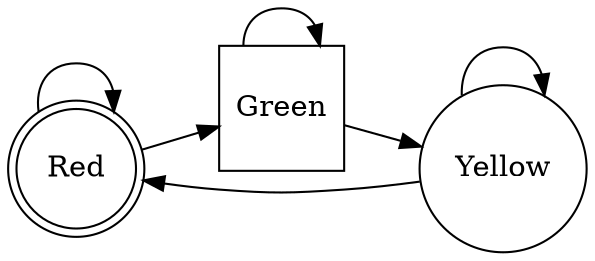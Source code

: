 digraph finite_state_machine {
rankdir=LR;
size="8,5"
node [shape = doublecircle]; Red;
node [shape = square]; Green;
node [shape = circle];
Red -> Red;
Red -> Green;
Green -> Green;
Green -> Yellow;
Yellow -> Yellow;
Yellow -> Red;
}